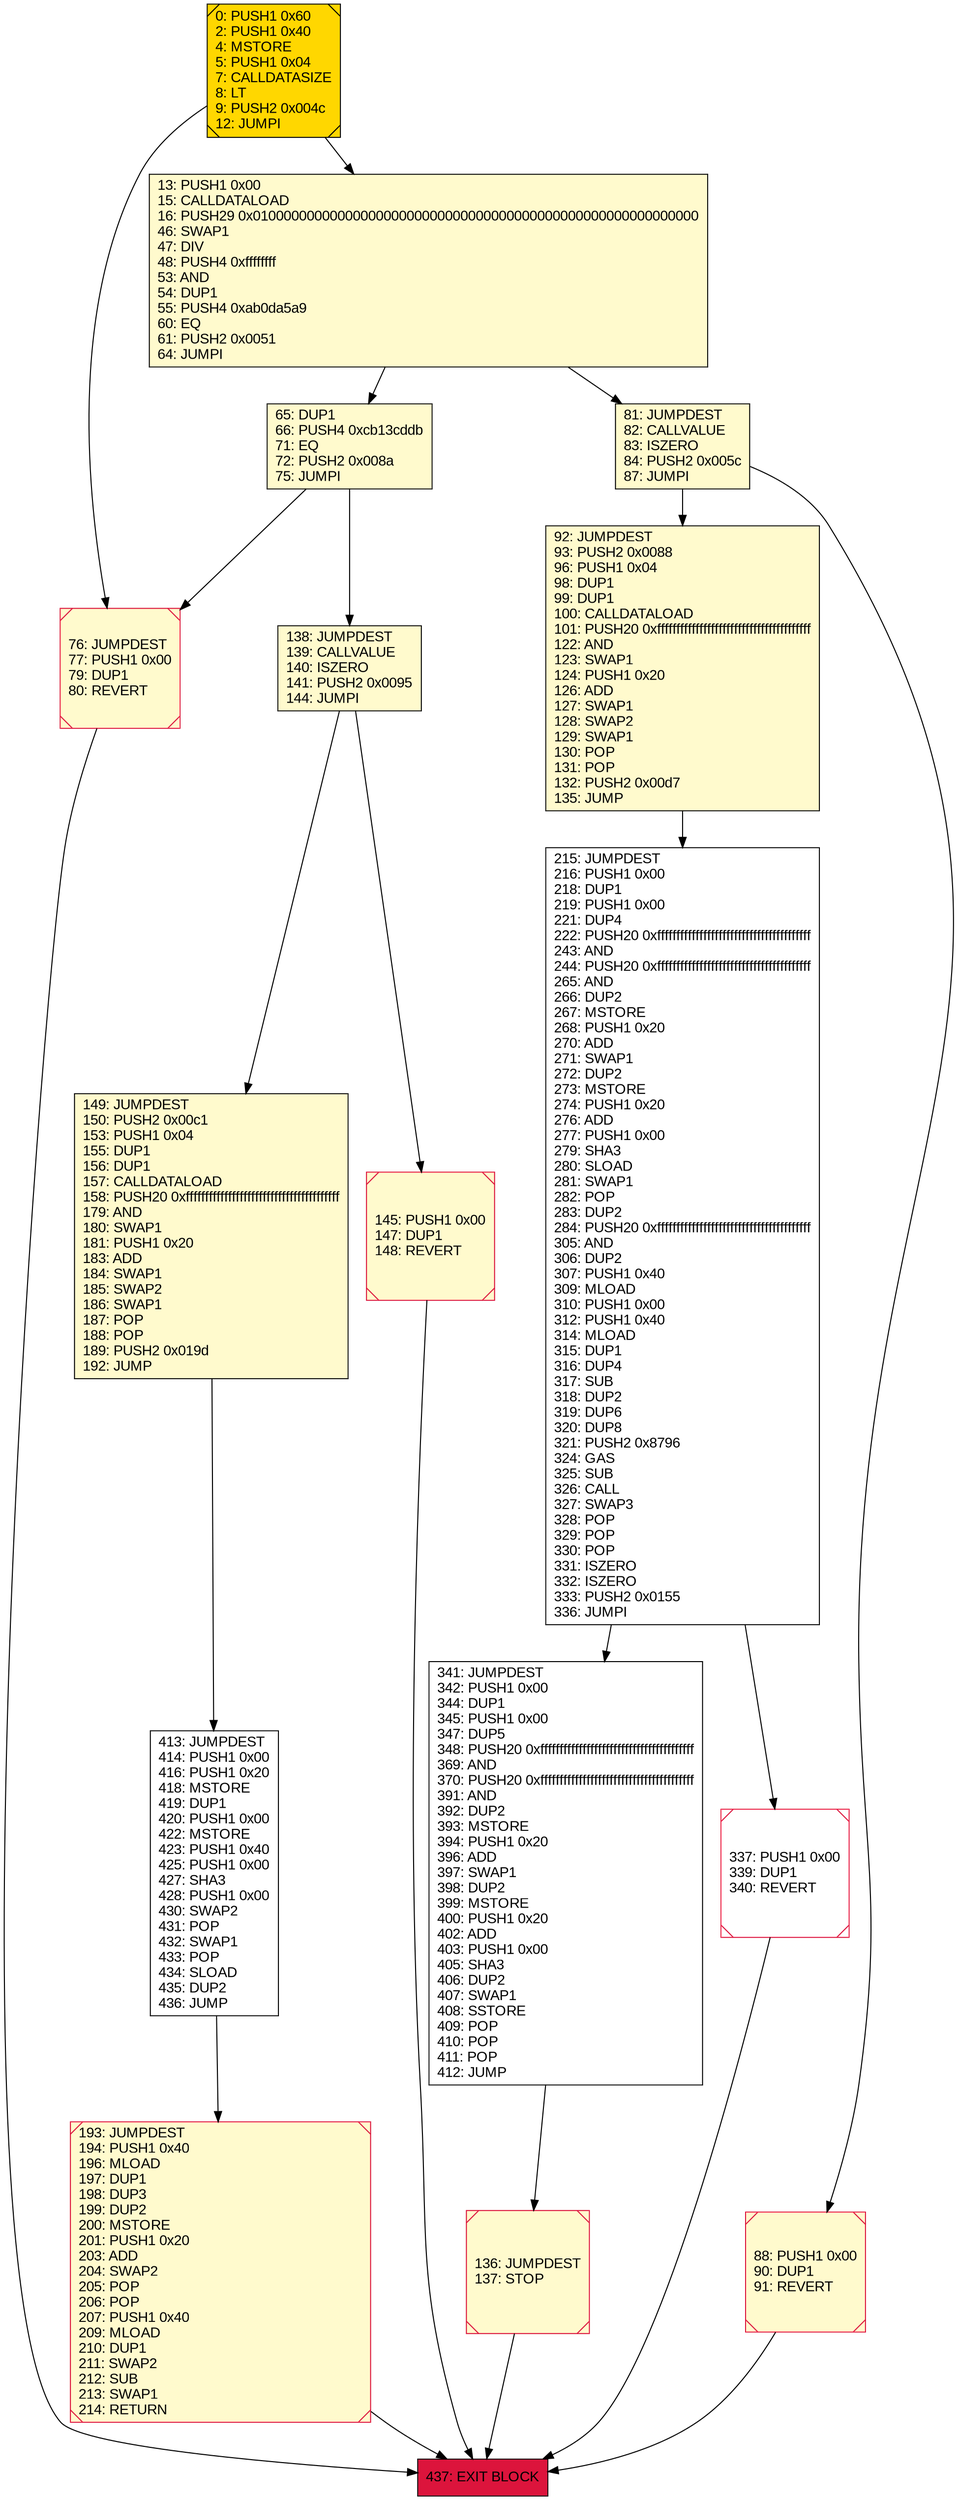 digraph G {
bgcolor=transparent rankdir=UD;
node [shape=box style=filled color=black fillcolor=white fontname=arial fontcolor=black];
13 [label="13: PUSH1 0x00\l15: CALLDATALOAD\l16: PUSH29 0x0100000000000000000000000000000000000000000000000000000000\l46: SWAP1\l47: DIV\l48: PUSH4 0xffffffff\l53: AND\l54: DUP1\l55: PUSH4 0xab0da5a9\l60: EQ\l61: PUSH2 0x0051\l64: JUMPI\l" fillcolor=lemonchiffon ];
149 [label="149: JUMPDEST\l150: PUSH2 0x00c1\l153: PUSH1 0x04\l155: DUP1\l156: DUP1\l157: CALLDATALOAD\l158: PUSH20 0xffffffffffffffffffffffffffffffffffffffff\l179: AND\l180: SWAP1\l181: PUSH1 0x20\l183: ADD\l184: SWAP1\l185: SWAP2\l186: SWAP1\l187: POP\l188: POP\l189: PUSH2 0x019d\l192: JUMP\l" fillcolor=lemonchiffon ];
341 [label="341: JUMPDEST\l342: PUSH1 0x00\l344: DUP1\l345: PUSH1 0x00\l347: DUP5\l348: PUSH20 0xffffffffffffffffffffffffffffffffffffffff\l369: AND\l370: PUSH20 0xffffffffffffffffffffffffffffffffffffffff\l391: AND\l392: DUP2\l393: MSTORE\l394: PUSH1 0x20\l396: ADD\l397: SWAP1\l398: DUP2\l399: MSTORE\l400: PUSH1 0x20\l402: ADD\l403: PUSH1 0x00\l405: SHA3\l406: DUP2\l407: SWAP1\l408: SSTORE\l409: POP\l410: POP\l411: POP\l412: JUMP\l" ];
0 [label="0: PUSH1 0x60\l2: PUSH1 0x40\l4: MSTORE\l5: PUSH1 0x04\l7: CALLDATASIZE\l8: LT\l9: PUSH2 0x004c\l12: JUMPI\l" fillcolor=lemonchiffon shape=Msquare fillcolor=gold ];
413 [label="413: JUMPDEST\l414: PUSH1 0x00\l416: PUSH1 0x20\l418: MSTORE\l419: DUP1\l420: PUSH1 0x00\l422: MSTORE\l423: PUSH1 0x40\l425: PUSH1 0x00\l427: SHA3\l428: PUSH1 0x00\l430: SWAP2\l431: POP\l432: SWAP1\l433: POP\l434: SLOAD\l435: DUP2\l436: JUMP\l" ];
76 [label="76: JUMPDEST\l77: PUSH1 0x00\l79: DUP1\l80: REVERT\l" fillcolor=lemonchiffon shape=Msquare color=crimson ];
81 [label="81: JUMPDEST\l82: CALLVALUE\l83: ISZERO\l84: PUSH2 0x005c\l87: JUMPI\l" fillcolor=lemonchiffon ];
145 [label="145: PUSH1 0x00\l147: DUP1\l148: REVERT\l" fillcolor=lemonchiffon shape=Msquare color=crimson ];
337 [label="337: PUSH1 0x00\l339: DUP1\l340: REVERT\l" shape=Msquare color=crimson ];
193 [label="193: JUMPDEST\l194: PUSH1 0x40\l196: MLOAD\l197: DUP1\l198: DUP3\l199: DUP2\l200: MSTORE\l201: PUSH1 0x20\l203: ADD\l204: SWAP2\l205: POP\l206: POP\l207: PUSH1 0x40\l209: MLOAD\l210: DUP1\l211: SWAP2\l212: SUB\l213: SWAP1\l214: RETURN\l" fillcolor=lemonchiffon shape=Msquare color=crimson ];
437 [label="437: EXIT BLOCK\l" fillcolor=crimson ];
65 [label="65: DUP1\l66: PUSH4 0xcb13cddb\l71: EQ\l72: PUSH2 0x008a\l75: JUMPI\l" fillcolor=lemonchiffon ];
215 [label="215: JUMPDEST\l216: PUSH1 0x00\l218: DUP1\l219: PUSH1 0x00\l221: DUP4\l222: PUSH20 0xffffffffffffffffffffffffffffffffffffffff\l243: AND\l244: PUSH20 0xffffffffffffffffffffffffffffffffffffffff\l265: AND\l266: DUP2\l267: MSTORE\l268: PUSH1 0x20\l270: ADD\l271: SWAP1\l272: DUP2\l273: MSTORE\l274: PUSH1 0x20\l276: ADD\l277: PUSH1 0x00\l279: SHA3\l280: SLOAD\l281: SWAP1\l282: POP\l283: DUP2\l284: PUSH20 0xffffffffffffffffffffffffffffffffffffffff\l305: AND\l306: DUP2\l307: PUSH1 0x40\l309: MLOAD\l310: PUSH1 0x00\l312: PUSH1 0x40\l314: MLOAD\l315: DUP1\l316: DUP4\l317: SUB\l318: DUP2\l319: DUP6\l320: DUP8\l321: PUSH2 0x8796\l324: GAS\l325: SUB\l326: CALL\l327: SWAP3\l328: POP\l329: POP\l330: POP\l331: ISZERO\l332: ISZERO\l333: PUSH2 0x0155\l336: JUMPI\l" ];
88 [label="88: PUSH1 0x00\l90: DUP1\l91: REVERT\l" fillcolor=lemonchiffon shape=Msquare color=crimson ];
138 [label="138: JUMPDEST\l139: CALLVALUE\l140: ISZERO\l141: PUSH2 0x0095\l144: JUMPI\l" fillcolor=lemonchiffon ];
92 [label="92: JUMPDEST\l93: PUSH2 0x0088\l96: PUSH1 0x04\l98: DUP1\l99: DUP1\l100: CALLDATALOAD\l101: PUSH20 0xffffffffffffffffffffffffffffffffffffffff\l122: AND\l123: SWAP1\l124: PUSH1 0x20\l126: ADD\l127: SWAP1\l128: SWAP2\l129: SWAP1\l130: POP\l131: POP\l132: PUSH2 0x00d7\l135: JUMP\l" fillcolor=lemonchiffon ];
136 [label="136: JUMPDEST\l137: STOP\l" fillcolor=lemonchiffon shape=Msquare color=crimson ];
0 -> 13;
149 -> 413;
145 -> 437;
337 -> 437;
193 -> 437;
215 -> 337;
81 -> 88;
136 -> 437;
65 -> 138;
92 -> 215;
81 -> 92;
88 -> 437;
138 -> 145;
0 -> 76;
13 -> 65;
215 -> 341;
13 -> 81;
413 -> 193;
138 -> 149;
341 -> 136;
76 -> 437;
65 -> 76;
}